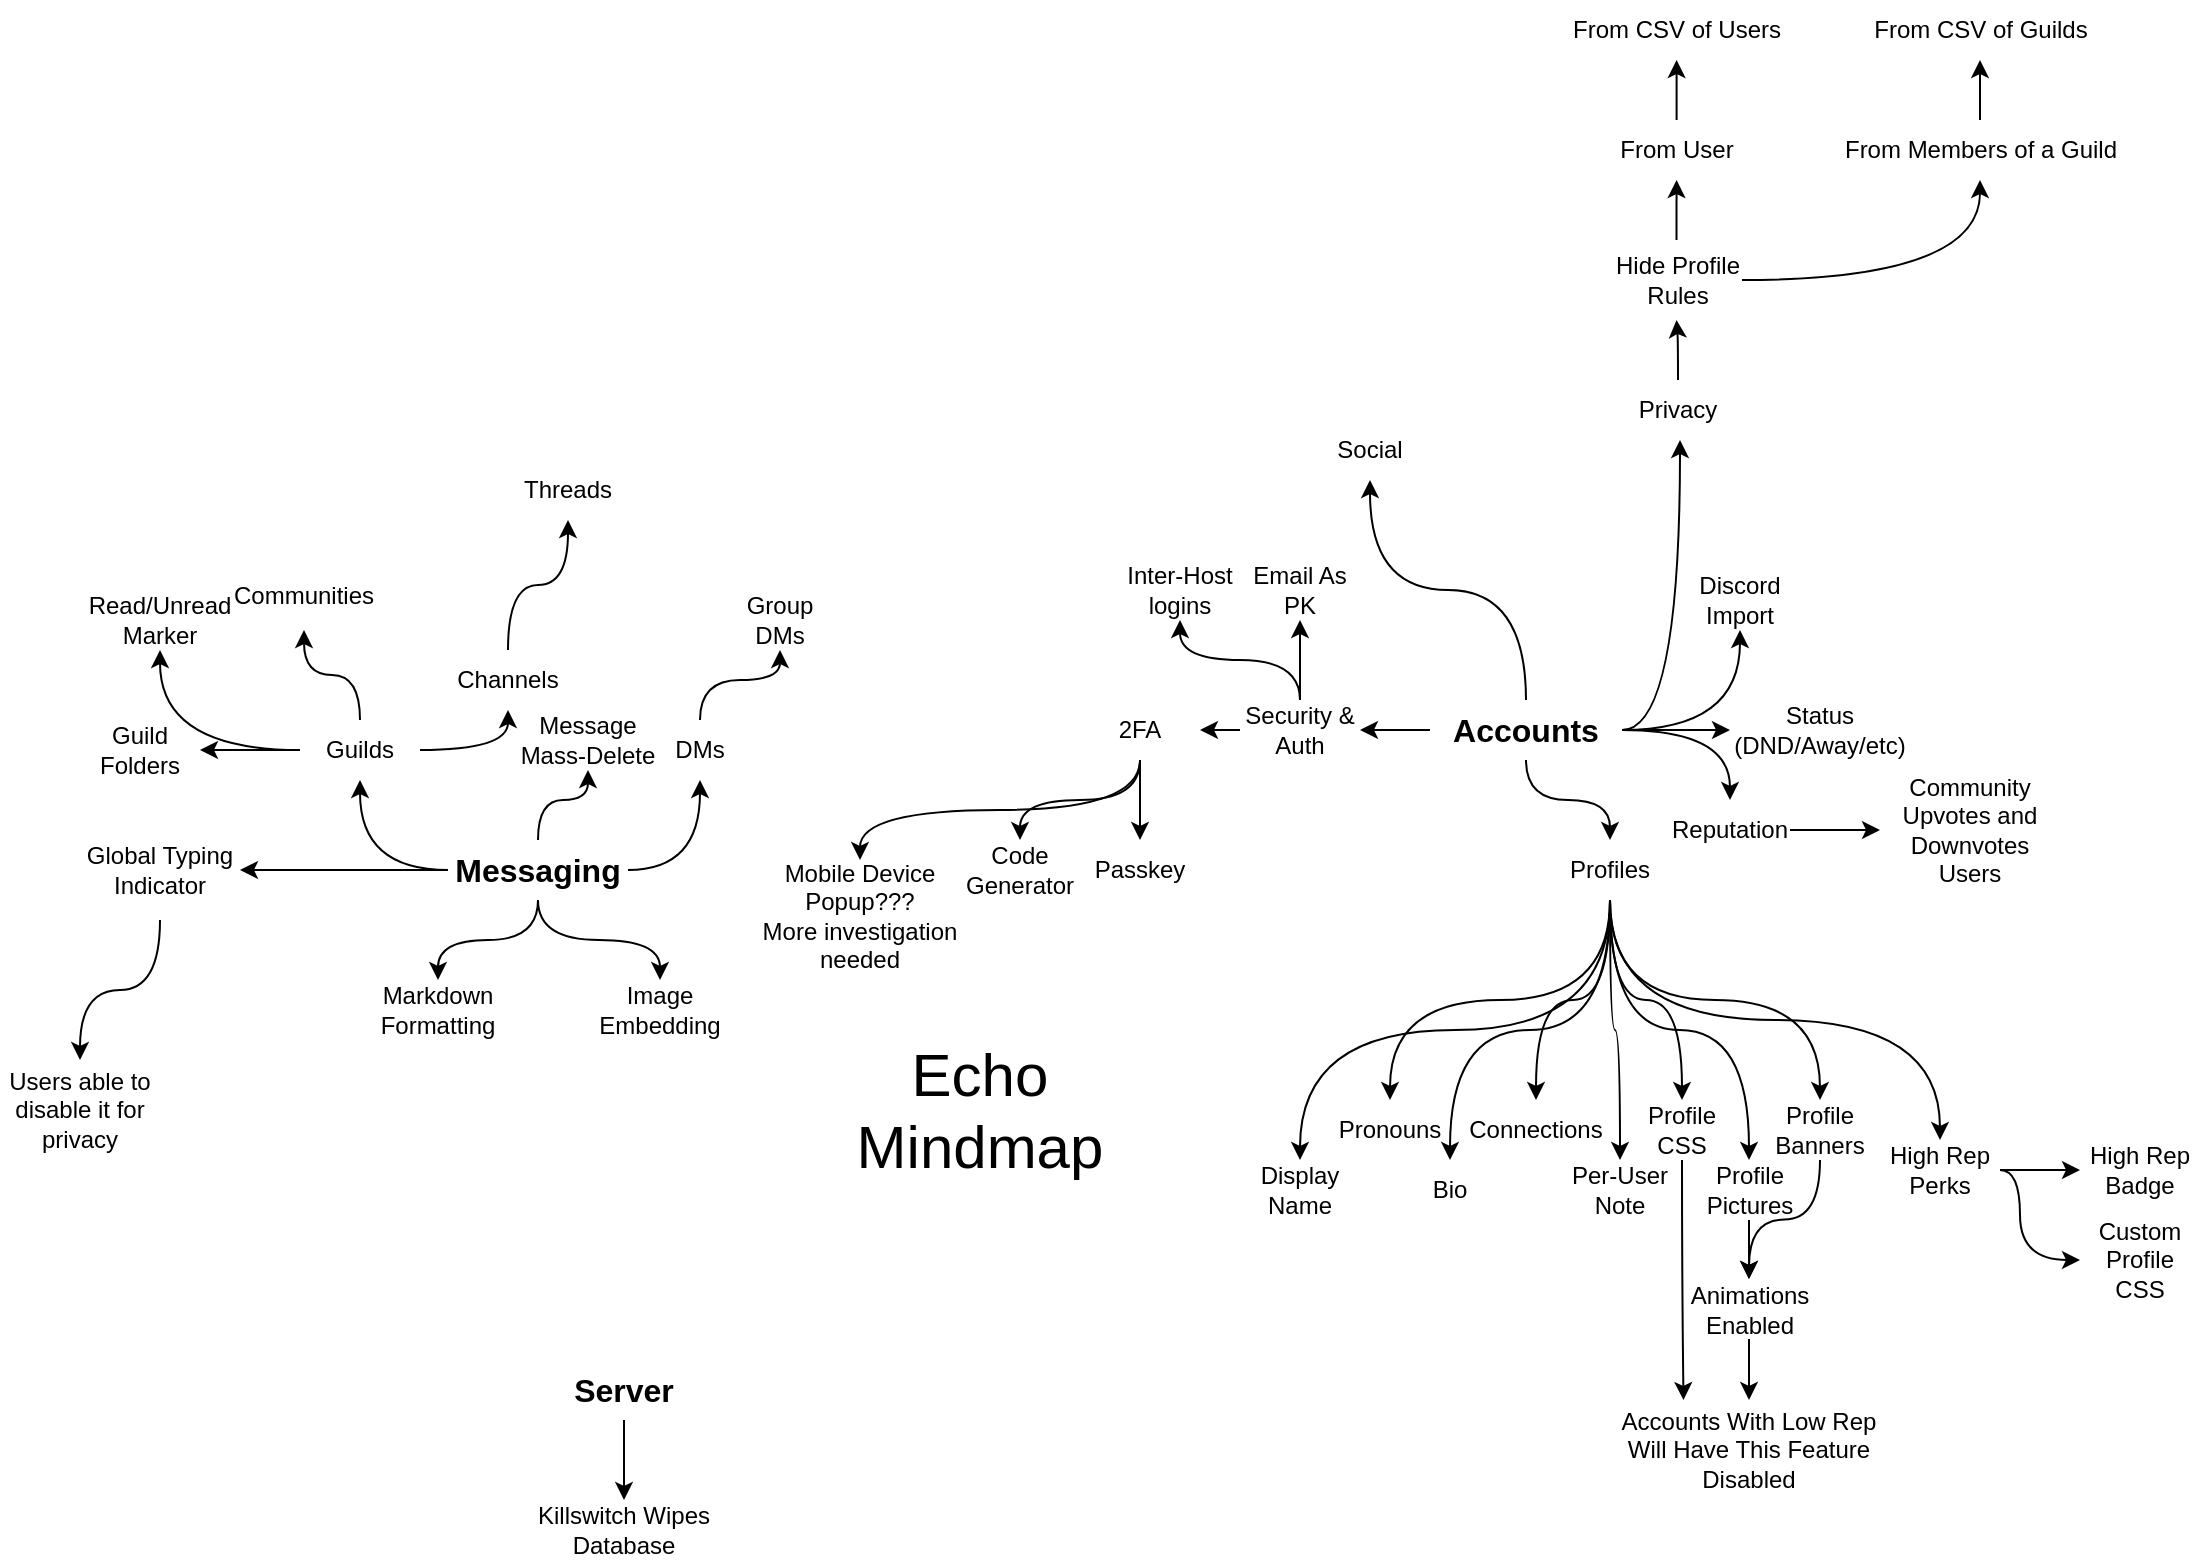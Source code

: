 <mxfile version="26.2.2">
  <diagram name="Page-1" id="S7OwfqyslhEaKaafc7HS">
    <mxGraphModel dx="816" dy="1654" grid="1" gridSize="10" guides="1" tooltips="1" connect="1" arrows="1" fold="1" page="1" pageScale="1" pageWidth="827" pageHeight="1169" math="0" shadow="0">
      <root>
        <mxCell id="0" />
        <mxCell id="1" parent="0" />
        <mxCell id="cCKECOhjynZBywvS4mbj-1" value="&lt;font style=&quot;font-size: 30px;&quot;&gt;Echo Mindmap&lt;/font&gt;" style="text;html=1;align=center;verticalAlign=middle;whiteSpace=wrap;rounded=0;" parent="1" vertex="1">
          <mxGeometry x="580" y="440" width="140" height="90" as="geometry" />
        </mxCell>
        <mxCell id="cCKECOhjynZBywvS4mbj-29" style="edgeStyle=orthogonalEdgeStyle;rounded=0;orthogonalLoop=1;jettySize=auto;html=1;curved=1;" parent="1" source="cCKECOhjynZBywvS4mbj-23" target="cCKECOhjynZBywvS4mbj-24" edge="1">
          <mxGeometry relative="1" as="geometry" />
        </mxCell>
        <mxCell id="cCKECOhjynZBywvS4mbj-30" style="edgeStyle=orthogonalEdgeStyle;rounded=0;orthogonalLoop=1;jettySize=auto;html=1;curved=1;" parent="1" source="cCKECOhjynZBywvS4mbj-23" target="cCKECOhjynZBywvS4mbj-25" edge="1">
          <mxGeometry relative="1" as="geometry" />
        </mxCell>
        <mxCell id="cCKECOhjynZBywvS4mbj-42" style="edgeStyle=orthogonalEdgeStyle;rounded=0;orthogonalLoop=1;jettySize=auto;html=1;curved=1;" parent="1" source="cCKECOhjynZBywvS4mbj-23" target="cCKECOhjynZBywvS4mbj-41" edge="1">
          <mxGeometry relative="1" as="geometry" />
        </mxCell>
        <mxCell id="cCKECOhjynZBywvS4mbj-53" style="edgeStyle=orthogonalEdgeStyle;rounded=0;orthogonalLoop=1;jettySize=auto;html=1;curved=1;" parent="1" source="cCKECOhjynZBywvS4mbj-23" target="cCKECOhjynZBywvS4mbj-52" edge="1">
          <mxGeometry relative="1" as="geometry" />
        </mxCell>
        <mxCell id="cCKECOhjynZBywvS4mbj-55" style="edgeStyle=orthogonalEdgeStyle;rounded=0;orthogonalLoop=1;jettySize=auto;html=1;curved=1;" parent="1" source="cCKECOhjynZBywvS4mbj-23" target="cCKECOhjynZBywvS4mbj-54" edge="1">
          <mxGeometry relative="1" as="geometry" />
        </mxCell>
        <mxCell id="cCKECOhjynZBywvS4mbj-57" style="edgeStyle=orthogonalEdgeStyle;rounded=0;orthogonalLoop=1;jettySize=auto;html=1;curved=1;" parent="1" source="cCKECOhjynZBywvS4mbj-23" target="cCKECOhjynZBywvS4mbj-56" edge="1">
          <mxGeometry relative="1" as="geometry" />
        </mxCell>
        <mxCell id="cCKECOhjynZBywvS4mbj-23" value="Messaging" style="text;html=1;align=center;verticalAlign=middle;whiteSpace=wrap;rounded=0;fontSize=16;fontStyle=1" parent="1" vertex="1">
          <mxGeometry x="384" y="350" width="90" height="30" as="geometry" />
        </mxCell>
        <mxCell id="cCKECOhjynZBywvS4mbj-47" style="edgeStyle=orthogonalEdgeStyle;rounded=0;orthogonalLoop=1;jettySize=auto;html=1;curved=1;" parent="1" source="cCKECOhjynZBywvS4mbj-24" target="cCKECOhjynZBywvS4mbj-38" edge="1">
          <mxGeometry relative="1" as="geometry" />
        </mxCell>
        <mxCell id="cCKECOhjynZBywvS4mbj-49" style="edgeStyle=orthogonalEdgeStyle;rounded=0;orthogonalLoop=1;jettySize=auto;html=1;curved=1;" parent="1" source="cCKECOhjynZBywvS4mbj-24" target="cCKECOhjynZBywvS4mbj-40" edge="1">
          <mxGeometry relative="1" as="geometry" />
        </mxCell>
        <mxCell id="cCKECOhjynZBywvS4mbj-50" style="edgeStyle=orthogonalEdgeStyle;rounded=0;orthogonalLoop=1;jettySize=auto;html=1;curved=1;" parent="1" source="cCKECOhjynZBywvS4mbj-24" target="cCKECOhjynZBywvS4mbj-35" edge="1">
          <mxGeometry relative="1" as="geometry" />
        </mxCell>
        <mxCell id="cCKECOhjynZBywvS4mbj-81" style="edgeStyle=orthogonalEdgeStyle;rounded=0;orthogonalLoop=1;jettySize=auto;html=1;curved=1;" parent="1" source="cCKECOhjynZBywvS4mbj-24" target="cCKECOhjynZBywvS4mbj-80" edge="1">
          <mxGeometry relative="1" as="geometry" />
        </mxCell>
        <mxCell id="cCKECOhjynZBywvS4mbj-24" value="Guilds" style="text;html=1;align=center;verticalAlign=middle;whiteSpace=wrap;rounded=0;" parent="1" vertex="1">
          <mxGeometry x="310" y="290" width="60" height="30" as="geometry" />
        </mxCell>
        <mxCell id="cCKECOhjynZBywvS4mbj-31" style="edgeStyle=orthogonalEdgeStyle;rounded=0;orthogonalLoop=1;jettySize=auto;html=1;curved=1;" parent="1" source="cCKECOhjynZBywvS4mbj-25" target="cCKECOhjynZBywvS4mbj-26" edge="1">
          <mxGeometry relative="1" as="geometry" />
        </mxCell>
        <mxCell id="cCKECOhjynZBywvS4mbj-25" value="DMs" style="text;html=1;align=center;verticalAlign=middle;whiteSpace=wrap;rounded=0;" parent="1" vertex="1">
          <mxGeometry x="480" y="290" width="60" height="30" as="geometry" />
        </mxCell>
        <mxCell id="cCKECOhjynZBywvS4mbj-26" value="Group DMs" style="text;html=1;align=center;verticalAlign=middle;whiteSpace=wrap;rounded=0;" parent="1" vertex="1">
          <mxGeometry x="520" y="225" width="60" height="30" as="geometry" />
        </mxCell>
        <mxCell id="cCKECOhjynZBywvS4mbj-62" style="edgeStyle=orthogonalEdgeStyle;rounded=0;orthogonalLoop=1;jettySize=auto;html=1;curved=1;exitX=0.5;exitY=1;exitDx=0;exitDy=0;" parent="1" source="cCKECOhjynZBywvS4mbj-34" target="cCKECOhjynZBywvS4mbj-61" edge="1">
          <mxGeometry relative="1" as="geometry" />
        </mxCell>
        <mxCell id="cCKECOhjynZBywvS4mbj-69" style="edgeStyle=orthogonalEdgeStyle;rounded=0;orthogonalLoop=1;jettySize=auto;html=1;curved=1;exitX=0.5;exitY=1;exitDx=0;exitDy=0;" parent="1" source="cCKECOhjynZBywvS4mbj-34" target="cCKECOhjynZBywvS4mbj-63" edge="1">
          <mxGeometry relative="1" as="geometry" />
        </mxCell>
        <mxCell id="cCKECOhjynZBywvS4mbj-70" style="edgeStyle=orthogonalEdgeStyle;rounded=0;orthogonalLoop=1;jettySize=auto;html=1;curved=1;exitX=0.5;exitY=1;exitDx=0;exitDy=0;" parent="1" source="cCKECOhjynZBywvS4mbj-34" target="cCKECOhjynZBywvS4mbj-36" edge="1">
          <mxGeometry relative="1" as="geometry" />
        </mxCell>
        <mxCell id="cCKECOhjynZBywvS4mbj-71" style="edgeStyle=orthogonalEdgeStyle;rounded=0;orthogonalLoop=1;jettySize=auto;html=1;strokeColor=default;curved=1;exitX=0.5;exitY=1;exitDx=0;exitDy=0;" parent="1" source="cCKECOhjynZBywvS4mbj-34" target="cCKECOhjynZBywvS4mbj-68" edge="1">
          <mxGeometry relative="1" as="geometry" />
        </mxCell>
        <mxCell id="cCKECOhjynZBywvS4mbj-73" style="edgeStyle=orthogonalEdgeStyle;rounded=0;orthogonalLoop=1;jettySize=auto;html=1;curved=1;exitX=0.5;exitY=1;exitDx=0;exitDy=0;" parent="1" source="cCKECOhjynZBywvS4mbj-34" target="cCKECOhjynZBywvS4mbj-67" edge="1">
          <mxGeometry relative="1" as="geometry" />
        </mxCell>
        <mxCell id="cCKECOhjynZBywvS4mbj-74" style="edgeStyle=orthogonalEdgeStyle;rounded=0;orthogonalLoop=1;jettySize=auto;html=1;curved=1;exitX=0.5;exitY=1;exitDx=0;exitDy=0;" parent="1" source="cCKECOhjynZBywvS4mbj-34" target="cCKECOhjynZBywvS4mbj-65" edge="1">
          <mxGeometry relative="1" as="geometry" />
        </mxCell>
        <mxCell id="cCKECOhjynZBywvS4mbj-75" style="edgeStyle=orthogonalEdgeStyle;rounded=0;orthogonalLoop=1;jettySize=auto;html=1;curved=1;exitX=0.5;exitY=1;exitDx=0;exitDy=0;" parent="1" source="cCKECOhjynZBywvS4mbj-34" target="cCKECOhjynZBywvS4mbj-66" edge="1">
          <mxGeometry relative="1" as="geometry" />
        </mxCell>
        <mxCell id="cCKECOhjynZBywvS4mbj-90" style="edgeStyle=orthogonalEdgeStyle;rounded=0;orthogonalLoop=1;jettySize=auto;html=1;curved=1;exitX=0.5;exitY=1;exitDx=0;exitDy=0;" parent="1" source="cCKECOhjynZBywvS4mbj-34" target="cCKECOhjynZBywvS4mbj-87" edge="1">
          <mxGeometry relative="1" as="geometry" />
        </mxCell>
        <mxCell id="cCKECOhjynZBywvS4mbj-103" style="edgeStyle=orthogonalEdgeStyle;rounded=0;orthogonalLoop=1;jettySize=auto;html=1;curved=1;exitX=0.5;exitY=1;exitDx=0;exitDy=0;" parent="1" source="cCKECOhjynZBywvS4mbj-34" target="cCKECOhjynZBywvS4mbj-102" edge="1">
          <mxGeometry relative="1" as="geometry" />
        </mxCell>
        <mxCell id="cCKECOhjynZBywvS4mbj-34" value="Profiles" style="text;html=1;align=center;verticalAlign=middle;whiteSpace=wrap;rounded=0;" parent="1" vertex="1">
          <mxGeometry x="935" y="350" width="60" height="30" as="geometry" />
        </mxCell>
        <mxCell id="cCKECOhjynZBywvS4mbj-35" value="Guild Folders" style="text;html=1;align=center;verticalAlign=middle;whiteSpace=wrap;rounded=0;" parent="1" vertex="1">
          <mxGeometry x="200" y="290" width="60" height="30" as="geometry" />
        </mxCell>
        <mxCell id="cCKECOhjynZBywvS4mbj-36" value="Connections" style="text;html=1;align=center;verticalAlign=middle;whiteSpace=wrap;rounded=0;" parent="1" vertex="1">
          <mxGeometry x="885" y="480" width="86" height="30" as="geometry" />
        </mxCell>
        <mxCell id="cCKECOhjynZBywvS4mbj-37" value="Discord Import" style="text;html=1;align=center;verticalAlign=middle;whiteSpace=wrap;rounded=0;" parent="1" vertex="1">
          <mxGeometry x="1000" y="215" width="60" height="30" as="geometry" />
        </mxCell>
        <mxCell id="cCKECOhjynZBywvS4mbj-48" value="" style="edgeStyle=orthogonalEdgeStyle;rounded=0;orthogonalLoop=1;jettySize=auto;html=1;curved=1;" parent="1" source="cCKECOhjynZBywvS4mbj-38" target="cCKECOhjynZBywvS4mbj-39" edge="1">
          <mxGeometry relative="1" as="geometry" />
        </mxCell>
        <mxCell id="cCKECOhjynZBywvS4mbj-38" value="Channels" style="text;html=1;align=center;verticalAlign=middle;whiteSpace=wrap;rounded=0;" parent="1" vertex="1">
          <mxGeometry x="384" y="255" width="60" height="30" as="geometry" />
        </mxCell>
        <mxCell id="cCKECOhjynZBywvS4mbj-39" value="Threads" style="text;html=1;align=center;verticalAlign=middle;whiteSpace=wrap;rounded=0;" parent="1" vertex="1">
          <mxGeometry x="414" y="160" width="60" height="30" as="geometry" />
        </mxCell>
        <mxCell id="cCKECOhjynZBywvS4mbj-40" value="Communities" style="text;html=1;align=center;verticalAlign=middle;whiteSpace=wrap;rounded=0;" parent="1" vertex="1">
          <mxGeometry x="274" y="210" width="76" height="35" as="geometry" />
        </mxCell>
        <mxCell id="cCKECOhjynZBywvS4mbj-44" value="" style="edgeStyle=orthogonalEdgeStyle;rounded=0;orthogonalLoop=1;jettySize=auto;html=1;curved=1;" parent="1" source="cCKECOhjynZBywvS4mbj-41" target="cCKECOhjynZBywvS4mbj-43" edge="1">
          <mxGeometry relative="1" as="geometry" />
        </mxCell>
        <mxCell id="cCKECOhjynZBywvS4mbj-41" value="Global Typing Indicator" style="text;html=1;align=center;verticalAlign=middle;whiteSpace=wrap;rounded=0;" parent="1" vertex="1">
          <mxGeometry x="200" y="340" width="80" height="50" as="geometry" />
        </mxCell>
        <mxCell id="cCKECOhjynZBywvS4mbj-43" value="Users able to disable it for privacy" style="text;html=1;align=center;verticalAlign=middle;whiteSpace=wrap;rounded=0;" parent="1" vertex="1">
          <mxGeometry x="160" y="460" width="80" height="50" as="geometry" />
        </mxCell>
        <mxCell id="cCKECOhjynZBywvS4mbj-52" value="Message Mass-Delete" style="text;html=1;align=center;verticalAlign=middle;whiteSpace=wrap;rounded=0;" parent="1" vertex="1">
          <mxGeometry x="414" y="285" width="80" height="30" as="geometry" />
        </mxCell>
        <mxCell id="cCKECOhjynZBywvS4mbj-54" value="Markdown Formatting" style="text;html=1;align=center;verticalAlign=middle;whiteSpace=wrap;rounded=0;" parent="1" vertex="1">
          <mxGeometry x="344" y="420" width="70" height="30" as="geometry" />
        </mxCell>
        <mxCell id="cCKECOhjynZBywvS4mbj-56" value="Image Embedding" style="text;html=1;align=center;verticalAlign=middle;whiteSpace=wrap;rounded=0;" parent="1" vertex="1">
          <mxGeometry x="460" y="420" width="60" height="30" as="geometry" />
        </mxCell>
        <mxCell id="cCKECOhjynZBywvS4mbj-59" style="edgeStyle=orthogonalEdgeStyle;rounded=0;orthogonalLoop=1;jettySize=auto;html=1;curved=1;" parent="1" source="cCKECOhjynZBywvS4mbj-58" target="cCKECOhjynZBywvS4mbj-37" edge="1">
          <mxGeometry relative="1" as="geometry" />
        </mxCell>
        <mxCell id="cCKECOhjynZBywvS4mbj-60" style="edgeStyle=orthogonalEdgeStyle;rounded=0;orthogonalLoop=1;jettySize=auto;html=1;curved=1;" parent="1" source="cCKECOhjynZBywvS4mbj-58" target="cCKECOhjynZBywvS4mbj-34" edge="1">
          <mxGeometry relative="1" as="geometry" />
        </mxCell>
        <mxCell id="cCKECOhjynZBywvS4mbj-79" value="" style="edgeStyle=orthogonalEdgeStyle;rounded=0;orthogonalLoop=1;jettySize=auto;html=1;curved=1;" parent="1" source="cCKECOhjynZBywvS4mbj-58" target="cCKECOhjynZBywvS4mbj-64" edge="1">
          <mxGeometry relative="1" as="geometry" />
        </mxCell>
        <mxCell id="cCKECOhjynZBywvS4mbj-93" style="edgeStyle=orthogonalEdgeStyle;rounded=0;orthogonalLoop=1;jettySize=auto;html=1;curved=1;" parent="1" source="cCKECOhjynZBywvS4mbj-58" target="cCKECOhjynZBywvS4mbj-83" edge="1">
          <mxGeometry relative="1" as="geometry" />
        </mxCell>
        <mxCell id="cCKECOhjynZBywvS4mbj-116" style="edgeStyle=orthogonalEdgeStyle;rounded=0;orthogonalLoop=1;jettySize=auto;html=1;curved=1;" parent="1" source="cCKECOhjynZBywvS4mbj-58" target="cCKECOhjynZBywvS4mbj-89" edge="1">
          <mxGeometry relative="1" as="geometry" />
        </mxCell>
        <mxCell id="cCKECOhjynZBywvS4mbj-117" style="edgeStyle=orthogonalEdgeStyle;rounded=0;orthogonalLoop=1;jettySize=auto;html=1;curved=1;" parent="1" source="cCKECOhjynZBywvS4mbj-58" target="cCKECOhjynZBywvS4mbj-114" edge="1">
          <mxGeometry relative="1" as="geometry" />
        </mxCell>
        <mxCell id="cCKECOhjynZBywvS4mbj-118" style="edgeStyle=orthogonalEdgeStyle;rounded=0;orthogonalLoop=1;jettySize=auto;html=1;curved=1;exitX=1;exitY=0.5;exitDx=0;exitDy=0;" parent="1" source="cCKECOhjynZBywvS4mbj-58" target="cCKECOhjynZBywvS4mbj-115" edge="1">
          <mxGeometry relative="1" as="geometry">
            <Array as="points">
              <mxPoint x="1000" y="295" />
            </Array>
          </mxGeometry>
        </mxCell>
        <mxCell id="cCKECOhjynZBywvS4mbj-58" value="Accounts" style="text;html=1;align=center;verticalAlign=middle;whiteSpace=wrap;rounded=0;fontSize=16;fontStyle=1" parent="1" vertex="1">
          <mxGeometry x="875" y="280" width="96" height="30" as="geometry" />
        </mxCell>
        <mxCell id="cCKECOhjynZBywvS4mbj-61" value="Pronouns" style="text;html=1;align=center;verticalAlign=middle;whiteSpace=wrap;rounded=0;" parent="1" vertex="1">
          <mxGeometry x="825" y="480" width="60" height="30" as="geometry" />
        </mxCell>
        <mxCell id="cCKECOhjynZBywvS4mbj-63" value="Bio" style="text;html=1;align=center;verticalAlign=middle;whiteSpace=wrap;rounded=0;" parent="1" vertex="1">
          <mxGeometry x="860" y="510" width="50" height="30" as="geometry" />
        </mxCell>
        <mxCell id="cCKECOhjynZBywvS4mbj-64" value="Status (DND/Away/etc)" style="text;html=1;align=center;verticalAlign=middle;whiteSpace=wrap;rounded=0;" parent="1" vertex="1">
          <mxGeometry x="1025" y="280" width="90" height="30" as="geometry" />
        </mxCell>
        <mxCell id="cCKECOhjynZBywvS4mbj-96" style="edgeStyle=orthogonalEdgeStyle;rounded=0;orthogonalLoop=1;jettySize=auto;html=1;curved=1;entryX=0.25;entryY=0;entryDx=0;entryDy=0;" parent="1" source="cCKECOhjynZBywvS4mbj-65" target="cCKECOhjynZBywvS4mbj-95" edge="1">
          <mxGeometry relative="1" as="geometry" />
        </mxCell>
        <mxCell id="cCKECOhjynZBywvS4mbj-65" value="Profile CSS" style="text;html=1;align=center;verticalAlign=middle;whiteSpace=wrap;rounded=0;" parent="1" vertex="1">
          <mxGeometry x="971" y="480" width="60" height="30" as="geometry" />
        </mxCell>
        <mxCell id="cCKECOhjynZBywvS4mbj-100" style="edgeStyle=orthogonalEdgeStyle;rounded=0;orthogonalLoop=1;jettySize=auto;html=1;curved=1;" parent="1" source="cCKECOhjynZBywvS4mbj-66" target="cCKECOhjynZBywvS4mbj-97" edge="1">
          <mxGeometry relative="1" as="geometry" />
        </mxCell>
        <mxCell id="cCKECOhjynZBywvS4mbj-66" value="Profile Banners" style="text;html=1;align=center;verticalAlign=middle;whiteSpace=wrap;rounded=0;" parent="1" vertex="1">
          <mxGeometry x="1040" y="480" width="60" height="30" as="geometry" />
        </mxCell>
        <mxCell id="cCKECOhjynZBywvS4mbj-98" style="edgeStyle=orthogonalEdgeStyle;rounded=0;orthogonalLoop=1;jettySize=auto;html=1;curved=1;" parent="1" source="cCKECOhjynZBywvS4mbj-67" target="cCKECOhjynZBywvS4mbj-97" edge="1">
          <mxGeometry relative="1" as="geometry" />
        </mxCell>
        <mxCell id="cCKECOhjynZBywvS4mbj-67" value="Profile Pictures" style="text;html=1;align=center;verticalAlign=middle;whiteSpace=wrap;rounded=0;" parent="1" vertex="1">
          <mxGeometry x="1004.5" y="510" width="60" height="30" as="geometry" />
        </mxCell>
        <mxCell id="cCKECOhjynZBywvS4mbj-68" value="Per-User Note" style="text;html=1;align=center;verticalAlign=middle;whiteSpace=wrap;rounded=0;" parent="1" vertex="1">
          <mxGeometry x="940" y="510" width="60" height="30" as="geometry" />
        </mxCell>
        <mxCell id="cCKECOhjynZBywvS4mbj-80" value="Read/Unread Marker" style="text;html=1;align=center;verticalAlign=middle;whiteSpace=wrap;rounded=0;" parent="1" vertex="1">
          <mxGeometry x="210" y="225" width="60" height="30" as="geometry" />
        </mxCell>
        <mxCell id="cCKECOhjynZBywvS4mbj-82" value="Community Upvotes and Downvotes Users" style="text;html=1;align=center;verticalAlign=middle;whiteSpace=wrap;rounded=0;" parent="1" vertex="1">
          <mxGeometry x="1100" y="315" width="90" height="60" as="geometry" />
        </mxCell>
        <mxCell id="cCKECOhjynZBywvS4mbj-94" style="edgeStyle=orthogonalEdgeStyle;rounded=0;orthogonalLoop=1;jettySize=auto;html=1;curved=1;" parent="1" source="cCKECOhjynZBywvS4mbj-83" target="cCKECOhjynZBywvS4mbj-82" edge="1">
          <mxGeometry relative="1" as="geometry" />
        </mxCell>
        <mxCell id="cCKECOhjynZBywvS4mbj-83" value="Reputation" style="text;html=1;align=center;verticalAlign=middle;whiteSpace=wrap;rounded=0;" parent="1" vertex="1">
          <mxGeometry x="995" y="330" width="60" height="30" as="geometry" />
        </mxCell>
        <mxCell id="cCKECOhjynZBywvS4mbj-84" value="Passkey" style="text;html=1;align=center;verticalAlign=middle;whiteSpace=wrap;rounded=0;" parent="1" vertex="1">
          <mxGeometry x="700" y="350" width="60" height="30" as="geometry" />
        </mxCell>
        <mxCell id="cCKECOhjynZBywvS4mbj-85" value="Code Generator" style="text;html=1;align=center;verticalAlign=middle;whiteSpace=wrap;rounded=0;" parent="1" vertex="1">
          <mxGeometry x="640" y="350" width="60" height="30" as="geometry" />
        </mxCell>
        <mxCell id="cCKECOhjynZBywvS4mbj-91" style="edgeStyle=orthogonalEdgeStyle;rounded=0;orthogonalLoop=1;jettySize=auto;html=1;curved=1;" parent="1" source="cCKECOhjynZBywvS4mbj-86" target="cCKECOhjynZBywvS4mbj-85" edge="1">
          <mxGeometry relative="1" as="geometry" />
        </mxCell>
        <mxCell id="cCKECOhjynZBywvS4mbj-92" style="edgeStyle=orthogonalEdgeStyle;rounded=0;orthogonalLoop=1;jettySize=auto;html=1;curved=1;" parent="1" source="cCKECOhjynZBywvS4mbj-86" target="cCKECOhjynZBywvS4mbj-84" edge="1">
          <mxGeometry relative="1" as="geometry" />
        </mxCell>
        <mxCell id="lBb4UWEkdVM-ROISVBTY-2" style="edgeStyle=orthogonalEdgeStyle;rounded=0;orthogonalLoop=1;jettySize=auto;html=1;curved=1;exitX=0.5;exitY=1;exitDx=0;exitDy=0;" parent="1" source="cCKECOhjynZBywvS4mbj-86" target="lBb4UWEkdVM-ROISVBTY-1" edge="1">
          <mxGeometry relative="1" as="geometry" />
        </mxCell>
        <mxCell id="cCKECOhjynZBywvS4mbj-86" value="2FA" style="text;html=1;align=center;verticalAlign=middle;whiteSpace=wrap;rounded=0;" parent="1" vertex="1">
          <mxGeometry x="700" y="280" width="60" height="30" as="geometry" />
        </mxCell>
        <mxCell id="cCKECOhjynZBywvS4mbj-87" value="Display Name" style="text;html=1;align=center;verticalAlign=middle;whiteSpace=wrap;rounded=0;" parent="1" vertex="1">
          <mxGeometry x="780" y="510" width="60" height="30" as="geometry" />
        </mxCell>
        <mxCell id="cCKECOhjynZBywvS4mbj-88" value="Email As PK" style="text;html=1;align=center;verticalAlign=middle;whiteSpace=wrap;rounded=0;" parent="1" vertex="1">
          <mxGeometry x="780" y="210" width="60" height="30" as="geometry" />
        </mxCell>
        <mxCell id="cCKECOhjynZBywvS4mbj-110" value="" style="edgeStyle=orthogonalEdgeStyle;rounded=0;orthogonalLoop=1;jettySize=auto;html=1;curved=1;" parent="1" source="cCKECOhjynZBywvS4mbj-89" target="cCKECOhjynZBywvS4mbj-88" edge="1">
          <mxGeometry relative="1" as="geometry" />
        </mxCell>
        <mxCell id="cCKECOhjynZBywvS4mbj-111" style="edgeStyle=orthogonalEdgeStyle;rounded=0;orthogonalLoop=1;jettySize=auto;html=1;curved=1;" parent="1" source="cCKECOhjynZBywvS4mbj-89" target="cCKECOhjynZBywvS4mbj-86" edge="1">
          <mxGeometry relative="1" as="geometry" />
        </mxCell>
        <mxCell id="6vi2f0P-OOcmaFmLqezp-2" style="edgeStyle=orthogonalEdgeStyle;rounded=0;orthogonalLoop=1;jettySize=auto;html=1;curved=1;" edge="1" parent="1" source="cCKECOhjynZBywvS4mbj-89" target="6vi2f0P-OOcmaFmLqezp-1">
          <mxGeometry relative="1" as="geometry" />
        </mxCell>
        <mxCell id="cCKECOhjynZBywvS4mbj-89" value="Security &amp;amp; Auth" style="text;html=1;align=center;verticalAlign=middle;whiteSpace=wrap;rounded=0;" parent="1" vertex="1">
          <mxGeometry x="780" y="280" width="60" height="30" as="geometry" />
        </mxCell>
        <mxCell id="cCKECOhjynZBywvS4mbj-95" value="Accounts With Low Rep Will Have This Feature Disabled" style="text;html=1;align=center;verticalAlign=middle;whiteSpace=wrap;rounded=0;" parent="1" vertex="1">
          <mxGeometry x="969" y="630" width="131" height="50" as="geometry" />
        </mxCell>
        <mxCell id="cCKECOhjynZBywvS4mbj-99" value="" style="edgeStyle=orthogonalEdgeStyle;rounded=0;orthogonalLoop=1;jettySize=auto;html=1;curved=1;" parent="1" source="cCKECOhjynZBywvS4mbj-97" target="cCKECOhjynZBywvS4mbj-95" edge="1">
          <mxGeometry relative="1" as="geometry" />
        </mxCell>
        <mxCell id="cCKECOhjynZBywvS4mbj-97" value="Animations Enabled" style="text;html=1;align=center;verticalAlign=middle;whiteSpace=wrap;rounded=0;" parent="1" vertex="1">
          <mxGeometry x="1004.5" y="569.5" width="60" height="30" as="geometry" />
        </mxCell>
        <mxCell id="cCKECOhjynZBywvS4mbj-108" style="edgeStyle=orthogonalEdgeStyle;rounded=0;orthogonalLoop=1;jettySize=auto;html=1;curved=1;entryX=0;entryY=0.5;entryDx=0;entryDy=0;" parent="1" source="cCKECOhjynZBywvS4mbj-102" target="cCKECOhjynZBywvS4mbj-106" edge="1">
          <mxGeometry relative="1" as="geometry">
            <Array as="points">
              <mxPoint x="1190" y="515" />
              <mxPoint x="1190" y="515" />
            </Array>
          </mxGeometry>
        </mxCell>
        <mxCell id="cCKECOhjynZBywvS4mbj-109" style="edgeStyle=orthogonalEdgeStyle;rounded=0;orthogonalLoop=1;jettySize=auto;html=1;curved=1;entryX=0;entryY=0.5;entryDx=0;entryDy=0;" parent="1" source="cCKECOhjynZBywvS4mbj-102" target="cCKECOhjynZBywvS4mbj-107" edge="1">
          <mxGeometry relative="1" as="geometry">
            <Array as="points">
              <mxPoint x="1170" y="515" />
              <mxPoint x="1170" y="560" />
            </Array>
          </mxGeometry>
        </mxCell>
        <mxCell id="cCKECOhjynZBywvS4mbj-102" value="High Rep Perks" style="text;html=1;align=center;verticalAlign=middle;whiteSpace=wrap;rounded=0;" parent="1" vertex="1">
          <mxGeometry x="1100" y="500" width="60" height="30" as="geometry" />
        </mxCell>
        <mxCell id="cCKECOhjynZBywvS4mbj-106" value="High Rep Badge" style="text;html=1;align=center;verticalAlign=middle;whiteSpace=wrap;rounded=0;" parent="1" vertex="1">
          <mxGeometry x="1200" y="500" width="60" height="30" as="geometry" />
        </mxCell>
        <mxCell id="cCKECOhjynZBywvS4mbj-107" value="Custom Profile CSS" style="text;html=1;align=center;verticalAlign=middle;whiteSpace=wrap;rounded=0;" parent="1" vertex="1">
          <mxGeometry x="1200" y="540" width="60" height="40" as="geometry" />
        </mxCell>
        <mxCell id="cCKECOhjynZBywvS4mbj-121" value="" style="edgeStyle=orthogonalEdgeStyle;rounded=0;orthogonalLoop=1;jettySize=auto;html=1;curved=1;" parent="1" source="cCKECOhjynZBywvS4mbj-112" target="cCKECOhjynZBywvS4mbj-119" edge="1">
          <mxGeometry relative="1" as="geometry" />
        </mxCell>
        <mxCell id="cCKECOhjynZBywvS4mbj-126" style="edgeStyle=orthogonalEdgeStyle;rounded=0;orthogonalLoop=1;jettySize=auto;html=1;curved=1;" parent="1" source="cCKECOhjynZBywvS4mbj-112" target="cCKECOhjynZBywvS4mbj-124" edge="1">
          <mxGeometry relative="1" as="geometry" />
        </mxCell>
        <mxCell id="cCKECOhjynZBywvS4mbj-112" value="Hide Profile Rules" style="text;html=1;align=center;verticalAlign=middle;whiteSpace=wrap;rounded=0;" parent="1" vertex="1">
          <mxGeometry x="965.5" y="50" width="65.5" height="40" as="geometry" />
        </mxCell>
        <mxCell id="cCKECOhjynZBywvS4mbj-114" value="Social" style="text;html=1;align=center;verticalAlign=middle;whiteSpace=wrap;rounded=0;" parent="1" vertex="1">
          <mxGeometry x="815" y="140" width="60" height="30" as="geometry" />
        </mxCell>
        <mxCell id="cCKECOhjynZBywvS4mbj-120" value="" style="edgeStyle=orthogonalEdgeStyle;rounded=0;orthogonalLoop=1;jettySize=auto;html=1;curved=1;" parent="1" source="cCKECOhjynZBywvS4mbj-115" target="cCKECOhjynZBywvS4mbj-112" edge="1">
          <mxGeometry relative="1" as="geometry" />
        </mxCell>
        <mxCell id="cCKECOhjynZBywvS4mbj-115" value="Privacy" style="text;html=1;align=center;verticalAlign=middle;whiteSpace=wrap;rounded=0;" parent="1" vertex="1">
          <mxGeometry x="969" y="120" width="60" height="30" as="geometry" />
        </mxCell>
        <mxCell id="cCKECOhjynZBywvS4mbj-123" value="" style="edgeStyle=orthogonalEdgeStyle;rounded=0;orthogonalLoop=1;jettySize=auto;html=1;curved=1;" parent="1" source="cCKECOhjynZBywvS4mbj-119" target="cCKECOhjynZBywvS4mbj-122" edge="1">
          <mxGeometry relative="1" as="geometry" />
        </mxCell>
        <mxCell id="cCKECOhjynZBywvS4mbj-119" value="From User" style="text;html=1;align=center;verticalAlign=middle;resizable=0;points=[];autosize=1;strokeColor=none;fillColor=none;" parent="1" vertex="1">
          <mxGeometry x="958.25" y="-10" width="80" height="30" as="geometry" />
        </mxCell>
        <mxCell id="cCKECOhjynZBywvS4mbj-122" value="From CSV of Users" style="text;html=1;align=center;verticalAlign=middle;resizable=0;points=[];autosize=1;strokeColor=none;fillColor=none;" parent="1" vertex="1">
          <mxGeometry x="933.25" y="-70" width="130" height="30" as="geometry" />
        </mxCell>
        <mxCell id="cCKECOhjynZBywvS4mbj-128" value="" style="edgeStyle=orthogonalEdgeStyle;rounded=0;orthogonalLoop=1;jettySize=auto;html=1;" parent="1" source="cCKECOhjynZBywvS4mbj-124" target="cCKECOhjynZBywvS4mbj-127" edge="1">
          <mxGeometry relative="1" as="geometry" />
        </mxCell>
        <mxCell id="cCKECOhjynZBywvS4mbj-124" value="From Members of a Guild" style="text;html=1;align=center;verticalAlign=middle;resizable=0;points=[];autosize=1;strokeColor=none;fillColor=none;" parent="1" vertex="1">
          <mxGeometry x="1070" y="-10" width="160" height="30" as="geometry" />
        </mxCell>
        <mxCell id="cCKECOhjynZBywvS4mbj-127" value="From CSV of Guilds" style="text;html=1;align=center;verticalAlign=middle;resizable=0;points=[];autosize=1;strokeColor=none;fillColor=none;" parent="1" vertex="1">
          <mxGeometry x="1085" y="-70" width="130" height="30" as="geometry" />
        </mxCell>
        <mxCell id="cCKECOhjynZBywvS4mbj-131" value="" style="edgeStyle=orthogonalEdgeStyle;rounded=0;orthogonalLoop=1;jettySize=auto;html=1;curved=1;" parent="1" source="cCKECOhjynZBywvS4mbj-129" target="cCKECOhjynZBywvS4mbj-130" edge="1">
          <mxGeometry relative="1" as="geometry" />
        </mxCell>
        <mxCell id="cCKECOhjynZBywvS4mbj-129" value="Server" style="text;html=1;align=center;verticalAlign=middle;whiteSpace=wrap;rounded=0;fontSize=16;fontStyle=1" parent="1" vertex="1">
          <mxGeometry x="424" y="610" width="96" height="30" as="geometry" />
        </mxCell>
        <mxCell id="cCKECOhjynZBywvS4mbj-130" value="Killswitch Wipes Database" style="text;html=1;align=center;verticalAlign=middle;whiteSpace=wrap;rounded=0;" parent="1" vertex="1">
          <mxGeometry x="419" y="680" width="106" height="30" as="geometry" />
        </mxCell>
        <mxCell id="lBb4UWEkdVM-ROISVBTY-1" value="Mobile Device Popup???&lt;br&gt;More investigation needed" style="text;html=1;align=center;verticalAlign=middle;whiteSpace=wrap;rounded=0;" parent="1" vertex="1">
          <mxGeometry x="540" y="360" width="100" height="55" as="geometry" />
        </mxCell>
        <mxCell id="6vi2f0P-OOcmaFmLqezp-1" value="Inter-Host logins" style="text;html=1;align=center;verticalAlign=middle;whiteSpace=wrap;rounded=0;" vertex="1" parent="1">
          <mxGeometry x="720" y="210" width="60" height="30" as="geometry" />
        </mxCell>
      </root>
    </mxGraphModel>
  </diagram>
</mxfile>
